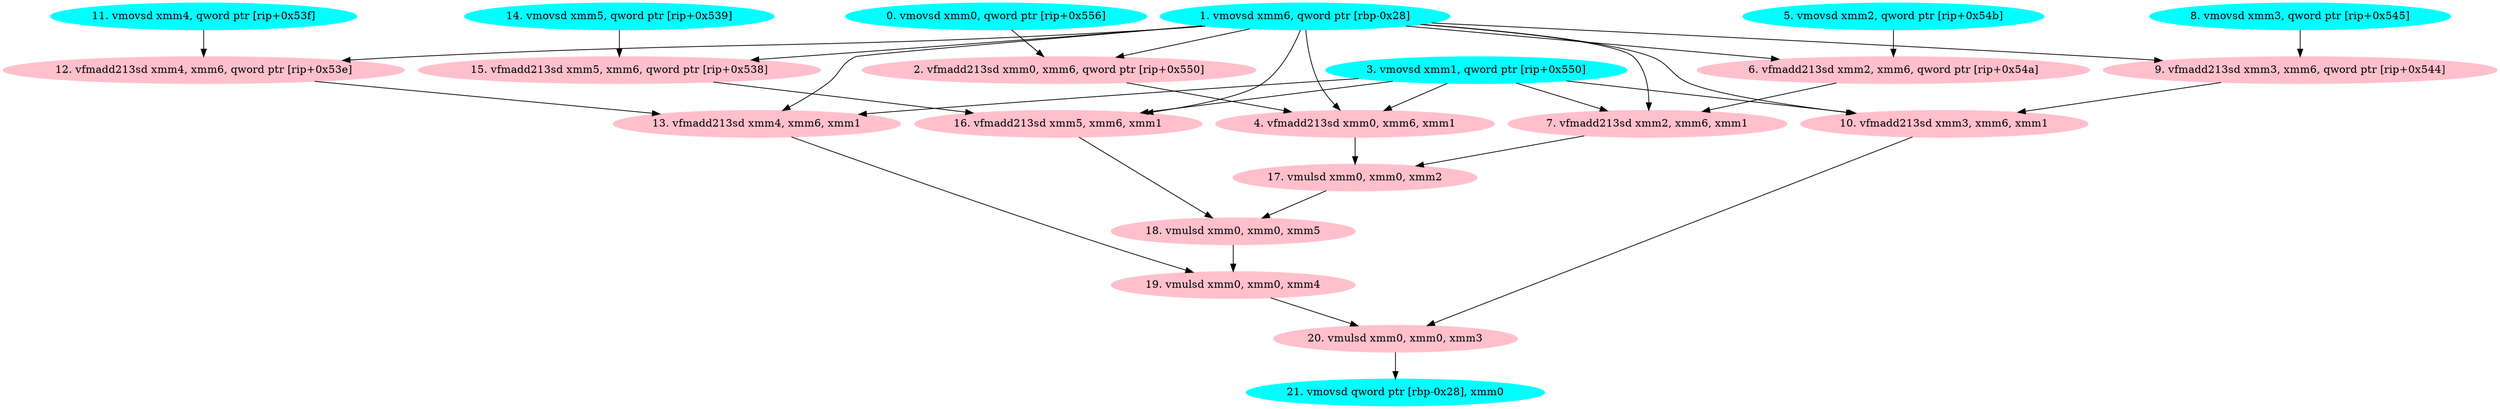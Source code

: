digraph IacaAnalysisGraph{
0 [label="0. vmovsd xmm0, qword ptr [rip+0x556]", style=filled, color=cyan]
1 [label="1. vmovsd xmm6, qword ptr [rbp-0x28]", style=filled, color=cyan]
2 [label="2. vfmadd213sd xmm0, xmm6, qword ptr [rip+0x550]", style=filled, color=pink]
3 [label="3. vmovsd xmm1, qword ptr [rip+0x550]", style=filled, color=cyan]
4 [label="4. vfmadd213sd xmm0, xmm6, xmm1", style=filled, color=pink]
5 [label="5. vmovsd xmm2, qword ptr [rip+0x54b]", style=filled, color=cyan]
6 [label="6. vfmadd213sd xmm2, xmm6, qword ptr [rip+0x54a]", style=filled, color=pink]
7 [label="7. vfmadd213sd xmm2, xmm6, xmm1", style=filled, color=pink]
8 [label="8. vmovsd xmm3, qword ptr [rip+0x545]", style=filled, color=cyan]
9 [label="9. vfmadd213sd xmm3, xmm6, qword ptr [rip+0x544]", style=filled, color=pink]
10 [label="10. vfmadd213sd xmm3, xmm6, xmm1", style=filled, color=pink]
11 [label="11. vmovsd xmm4, qword ptr [rip+0x53f]", style=filled, color=cyan]
12 [label="12. vfmadd213sd xmm4, xmm6, qword ptr [rip+0x53e]", style=filled, color=pink]
13 [label="13. vfmadd213sd xmm4, xmm6, xmm1", style=filled, color=pink]
14 [label="14. vmovsd xmm5, qword ptr [rip+0x539]", style=filled, color=cyan]
15 [label="15. vfmadd213sd xmm5, xmm6, qword ptr [rip+0x538]", style=filled, color=pink]
16 [label="16. vfmadd213sd xmm5, xmm6, xmm1", style=filled, color=pink]
17 [label="17. vmulsd xmm0, xmm0, xmm2", style=filled, color=pink]
18 [label="18. vmulsd xmm0, xmm0, xmm5", style=filled, color=pink]
19 [label="19. vmulsd xmm0, xmm0, xmm4", style=filled, color=pink]
20 [label="20. vmulsd xmm0, xmm0, xmm3", style=filled, color=pink]
21 [label="21. vmovsd qword ptr [rbp-0x28], xmm0", style=filled, color=cyan]
1 -> 2
0 -> 2
3 -> 4
1 -> 4
2 -> 4
1 -> 6
5 -> 6
3 -> 7
1 -> 7
6 -> 7
1 -> 9
8 -> 9
3 -> 10
1 -> 10
9 -> 10
1 -> 12
11 -> 12
3 -> 13
1 -> 13
12 -> 13
1 -> 15
14 -> 15
3 -> 16
1 -> 16
15 -> 16
7 -> 17
4 -> 17
16 -> 18
17 -> 18
13 -> 19
18 -> 19
10 -> 20
19 -> 20
20 -> 21
}

